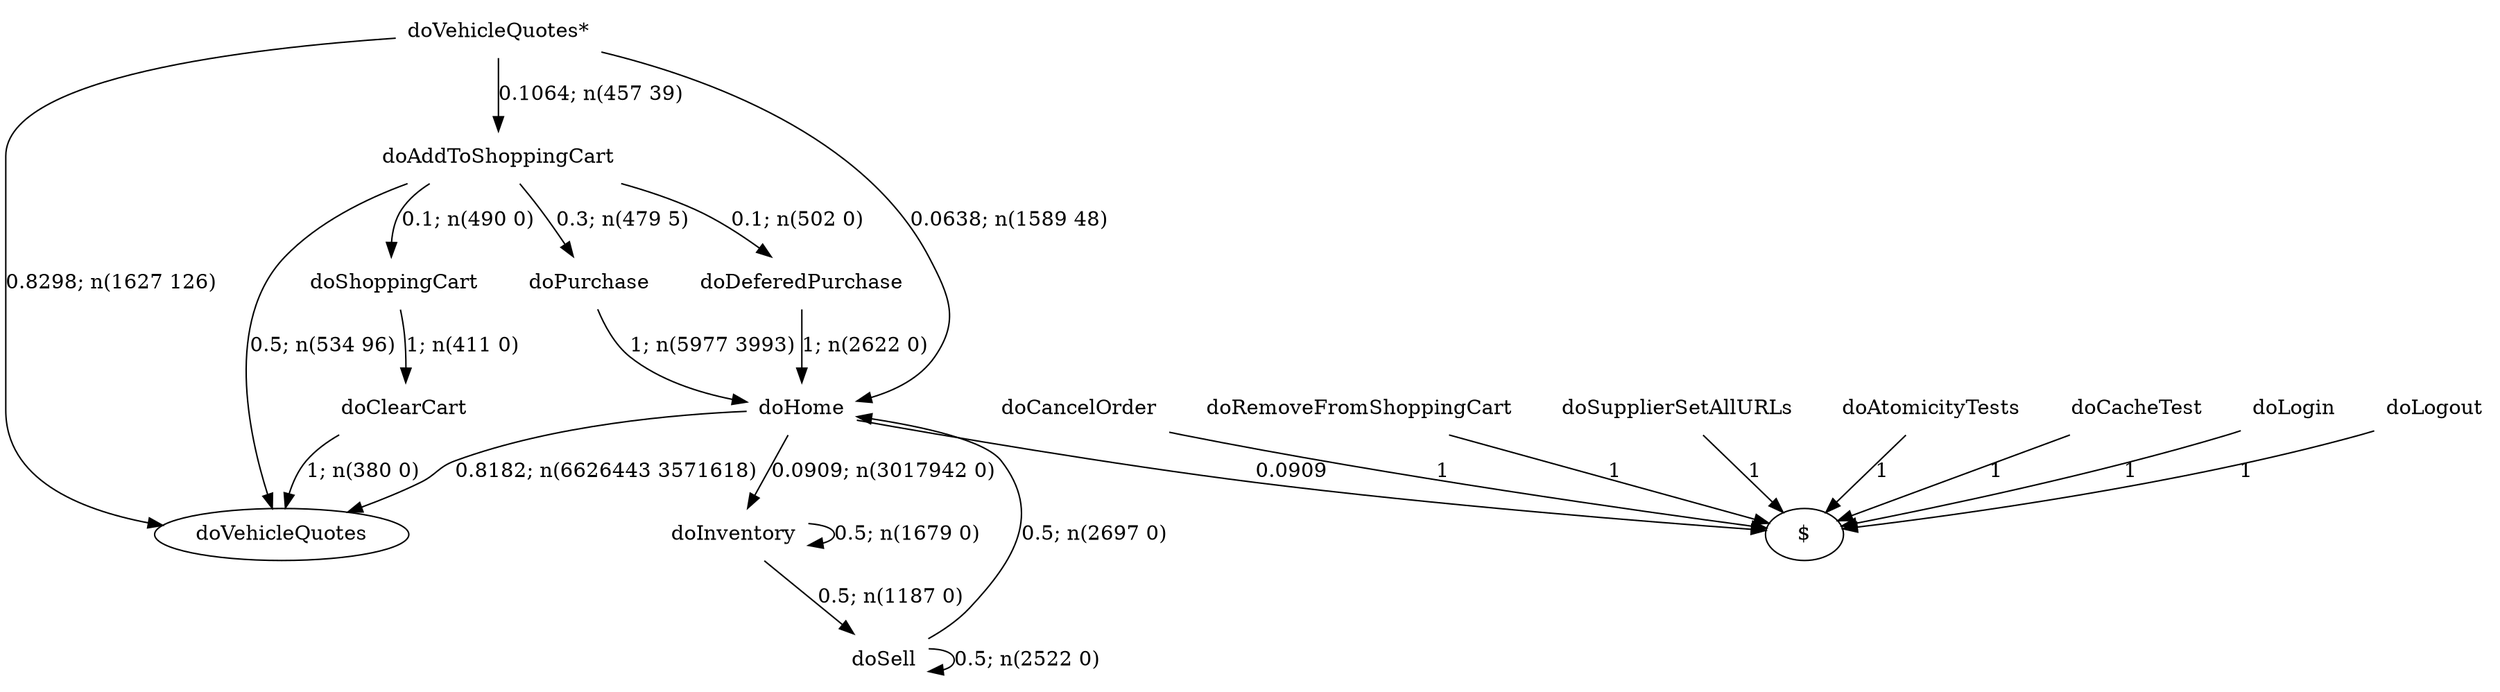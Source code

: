 digraph G {"doVehicleQuotes*" [label="doVehicleQuotes*",shape=none];"doSupplierSetAllURLs" [label="doSupplierSetAllURLs",shape=none];"doAtomicityTests" [label="doAtomicityTests",shape=none];"doCacheTest" [label="doCacheTest",shape=none];"doLogin" [label="doLogin",shape=none];"doAddToShoppingCart" [label="doAddToShoppingCart",shape=none];"doDeferedPurchase" [label="doDeferedPurchase",shape=none];"doHome" [label="doHome",shape=none];"doShoppingCart" [label="doShoppingCart",shape=none];"doClearCart" [label="doClearCart",shape=none];"doPurchase" [label="doPurchase",shape=none];"doInventory" [label="doInventory",shape=none];"doSell" [label="doSell",shape=none];"doLogout" [label="doLogout",shape=none];"doCancelOrder" [label="doCancelOrder",shape=none];"doRemoveFromShoppingCart" [label="doRemoveFromShoppingCart",shape=none];"doVehicleQuotes*"->"doVehicleQuotes" [style=solid,label="0.8298; n(1627 126)"];"doVehicleQuotes*"->"doAddToShoppingCart" [style=solid,label="0.1064; n(457 39)"];"doVehicleQuotes*"->"doHome" [style=solid,label="0.0638; n(1589 48)"];"doSupplierSetAllURLs"->"$" [style=solid,label="1"];"doAtomicityTests"->"$" [style=solid,label="1"];"doCacheTest"->"$" [style=solid,label="1"];"doLogin"->"$" [style=solid,label="1"];"doAddToShoppingCart"->"doVehicleQuotes" [style=solid,label="0.5; n(534 96)"];"doAddToShoppingCart"->"doDeferedPurchase" [style=solid,label="0.1; n(502 0)"];"doAddToShoppingCart"->"doShoppingCart" [style=solid,label="0.1; n(490 0)"];"doAddToShoppingCart"->"doPurchase" [style=solid,label="0.3; n(479 5)"];"doDeferedPurchase"->"doHome" [style=solid,label="1; n(2622 0)"];"doHome"->"doVehicleQuotes" [style=solid,label="0.8182; n(6626443 3571618)"];"doHome"->"doInventory" [style=solid,label="0.0909; n(3017942 0)"];"doHome"->"$" [style=solid,label="0.0909"];"doShoppingCart"->"doClearCart" [style=solid,label="1; n(411 0)"];"doClearCart"->"doVehicleQuotes" [style=solid,label="1; n(380 0)"];"doPurchase"->"doHome" [style=solid,label="1; n(5977 3993)"];"doInventory"->"doInventory" [style=solid,label="0.5; n(1679 0)"];"doInventory"->"doSell" [style=solid,label="0.5; n(1187 0)"];"doSell"->"doHome" [style=solid,label="0.5; n(2697 0)"];"doSell"->"doSell" [style=solid,label="0.5; n(2522 0)"];"doLogout"->"$" [style=solid,label="1"];"doCancelOrder"->"$" [style=solid,label="1"];"doRemoveFromShoppingCart"->"$" [style=solid,label="1"];}
